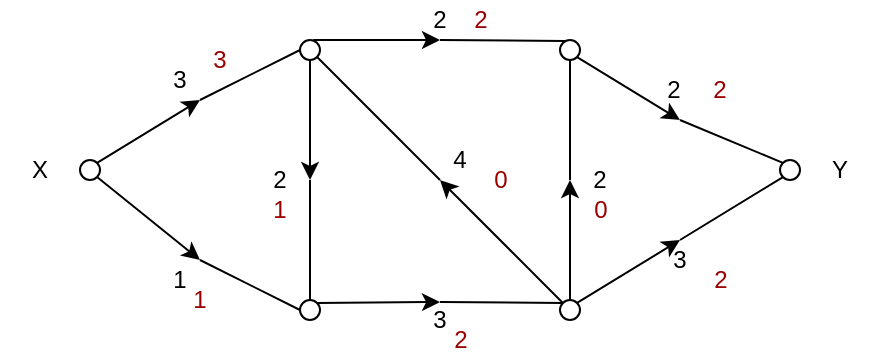 <mxfile version="13.7.9" type="device"><diagram id="yJxDGOlWxl--KYtaHB6E" name="Page-1"><mxGraphModel dx="573" dy="335" grid="1" gridSize="10" guides="1" tooltips="1" connect="1" arrows="1" fold="1" page="1" pageScale="1" pageWidth="850" pageHeight="1100" math="0" shadow="0"><root><mxCell id="0"/><mxCell id="1" parent="0"/><mxCell id="zoKzXYsIlCiXTefr4vhg-23" value="" style="ellipse;whiteSpace=wrap;html=1;aspect=fixed;" vertex="1" parent="1"><mxGeometry x="270" y="110" width="10" height="10" as="geometry"/></mxCell><mxCell id="zoKzXYsIlCiXTefr4vhg-26" value="" style="ellipse;whiteSpace=wrap;html=1;aspect=fixed;" vertex="1" parent="1"><mxGeometry x="270" y="240" width="10" height="10" as="geometry"/></mxCell><mxCell id="zoKzXYsIlCiXTefr4vhg-27" value="" style="ellipse;whiteSpace=wrap;html=1;aspect=fixed;" vertex="1" parent="1"><mxGeometry x="400" y="110" width="10" height="10" as="geometry"/></mxCell><mxCell id="zoKzXYsIlCiXTefr4vhg-28" value="" style="ellipse;whiteSpace=wrap;html=1;aspect=fixed;" vertex="1" parent="1"><mxGeometry x="160" y="170" width="10" height="10" as="geometry"/></mxCell><mxCell id="zoKzXYsIlCiXTefr4vhg-29" value="" style="ellipse;whiteSpace=wrap;html=1;aspect=fixed;" vertex="1" parent="1"><mxGeometry x="510" y="170" width="10" height="10" as="geometry"/></mxCell><mxCell id="zoKzXYsIlCiXTefr4vhg-30" value="" style="ellipse;whiteSpace=wrap;html=1;aspect=fixed;" vertex="1" parent="1"><mxGeometry x="400" y="240" width="10" height="10" as="geometry"/></mxCell><mxCell id="zoKzXYsIlCiXTefr4vhg-36" value="" style="endArrow=classic;html=1;exitX=1;exitY=0;exitDx=0;exitDy=0;" edge="1" parent="1" source="zoKzXYsIlCiXTefr4vhg-28"><mxGeometry width="50" height="50" relative="1" as="geometry"><mxPoint x="170" y="180" as="sourcePoint"/><mxPoint x="220" y="140" as="targetPoint"/></mxGeometry></mxCell><mxCell id="zoKzXYsIlCiXTefr4vhg-38" value="" style="endArrow=classic;html=1;exitX=1;exitY=1;exitDx=0;exitDy=0;" edge="1" parent="1" source="zoKzXYsIlCiXTefr4vhg-28"><mxGeometry width="50" height="50" relative="1" as="geometry"><mxPoint x="178.536" y="181.464" as="sourcePoint"/><mxPoint x="220" y="220" as="targetPoint"/></mxGeometry></mxCell><mxCell id="zoKzXYsIlCiXTefr4vhg-40" value="" style="endArrow=none;html=1;exitX=0;exitY=0.5;exitDx=0;exitDy=0;" edge="1" parent="1" source="zoKzXYsIlCiXTefr4vhg-26"><mxGeometry width="50" height="50" relative="1" as="geometry"><mxPoint x="330" y="140" as="sourcePoint"/><mxPoint x="220" y="220" as="targetPoint"/></mxGeometry></mxCell><mxCell id="zoKzXYsIlCiXTefr4vhg-41" value="" style="endArrow=none;html=1;exitX=0;exitY=0.5;exitDx=0;exitDy=0;" edge="1" parent="1" source="zoKzXYsIlCiXTefr4vhg-23"><mxGeometry width="50" height="50" relative="1" as="geometry"><mxPoint x="280" y="245" as="sourcePoint"/><mxPoint x="220" y="140" as="targetPoint"/></mxGeometry></mxCell><mxCell id="zoKzXYsIlCiXTefr4vhg-46" value="" style="endArrow=classic;html=1;exitX=1;exitY=0;exitDx=0;exitDy=0;" edge="1" parent="1" source="zoKzXYsIlCiXTefr4vhg-26"><mxGeometry width="50" height="50" relative="1" as="geometry"><mxPoint x="290" y="241" as="sourcePoint"/><mxPoint x="340" y="241" as="targetPoint"/></mxGeometry></mxCell><mxCell id="zoKzXYsIlCiXTefr4vhg-48" value="" style="endArrow=none;html=1;entryX=0;entryY=0;entryDx=0;entryDy=0;" edge="1" parent="1" target="zoKzXYsIlCiXTefr4vhg-30"><mxGeometry width="50" height="50" relative="1" as="geometry"><mxPoint x="340" y="241" as="sourcePoint"/><mxPoint x="430" y="270" as="targetPoint"/></mxGeometry></mxCell><mxCell id="zoKzXYsIlCiXTefr4vhg-49" value="" style="endArrow=classic;html=1;exitX=0.658;exitY=0.003;exitDx=0;exitDy=0;exitPerimeter=0;" edge="1" parent="1" source="zoKzXYsIlCiXTefr4vhg-23"><mxGeometry width="50" height="50" relative="1" as="geometry"><mxPoint x="300" y="160" as="sourcePoint"/><mxPoint x="340" y="110" as="targetPoint"/></mxGeometry></mxCell><mxCell id="zoKzXYsIlCiXTefr4vhg-51" value="" style="endArrow=none;html=1;entryX=0.265;entryY=0.049;entryDx=0;entryDy=0;entryPerimeter=0;" edge="1" parent="1" target="zoKzXYsIlCiXTefr4vhg-27"><mxGeometry width="50" height="50" relative="1" as="geometry"><mxPoint x="340" y="110" as="sourcePoint"/><mxPoint x="390" y="111" as="targetPoint"/></mxGeometry></mxCell><mxCell id="zoKzXYsIlCiXTefr4vhg-54" value="" style="endArrow=classic;html=1;exitX=1;exitY=1;exitDx=0;exitDy=0;" edge="1" parent="1" source="zoKzXYsIlCiXTefr4vhg-27"><mxGeometry width="50" height="50" relative="1" as="geometry"><mxPoint x="450" y="170" as="sourcePoint"/><mxPoint x="460" y="150" as="targetPoint"/></mxGeometry></mxCell><mxCell id="zoKzXYsIlCiXTefr4vhg-55" value="" style="endArrow=none;html=1;entryX=0;entryY=0;entryDx=0;entryDy=0;" edge="1" parent="1" target="zoKzXYsIlCiXTefr4vhg-29"><mxGeometry width="50" height="50" relative="1" as="geometry"><mxPoint x="460" y="150" as="sourcePoint"/><mxPoint x="520" y="150" as="targetPoint"/></mxGeometry></mxCell><mxCell id="zoKzXYsIlCiXTefr4vhg-56" value="" style="endArrow=classic;html=1;exitX=1;exitY=0;exitDx=0;exitDy=0;" edge="1" parent="1" source="zoKzXYsIlCiXTefr4vhg-30"><mxGeometry width="50" height="50" relative="1" as="geometry"><mxPoint x="430" y="280" as="sourcePoint"/><mxPoint x="460" y="210" as="targetPoint"/></mxGeometry></mxCell><mxCell id="zoKzXYsIlCiXTefr4vhg-57" value="" style="endArrow=none;html=1;entryX=0;entryY=1;entryDx=0;entryDy=0;" edge="1" parent="1" target="zoKzXYsIlCiXTefr4vhg-29"><mxGeometry width="50" height="50" relative="1" as="geometry"><mxPoint x="460" y="210" as="sourcePoint"/><mxPoint x="500" y="200" as="targetPoint"/></mxGeometry></mxCell><mxCell id="zoKzXYsIlCiXTefr4vhg-58" value="" style="endArrow=classic;html=1;exitX=0.5;exitY=1;exitDx=0;exitDy=0;" edge="1" parent="1" source="zoKzXYsIlCiXTefr4vhg-23"><mxGeometry width="50" height="50" relative="1" as="geometry"><mxPoint x="260" y="200" as="sourcePoint"/><mxPoint x="275" y="180" as="targetPoint"/></mxGeometry></mxCell><mxCell id="zoKzXYsIlCiXTefr4vhg-61" value="" style="endArrow=none;html=1;exitX=0.5;exitY=0;exitDx=0;exitDy=0;" edge="1" parent="1" source="zoKzXYsIlCiXTefr4vhg-26"><mxGeometry width="50" height="50" relative="1" as="geometry"><mxPoint x="260" y="230" as="sourcePoint"/><mxPoint x="275" y="180" as="targetPoint"/></mxGeometry></mxCell><mxCell id="zoKzXYsIlCiXTefr4vhg-62" value="" style="endArrow=classic;html=1;exitX=0.5;exitY=0;exitDx=0;exitDy=0;" edge="1" parent="1" source="zoKzXYsIlCiXTefr4vhg-30"><mxGeometry width="50" height="50" relative="1" as="geometry"><mxPoint x="410" y="230" as="sourcePoint"/><mxPoint x="405" y="180" as="targetPoint"/></mxGeometry></mxCell><mxCell id="zoKzXYsIlCiXTefr4vhg-63" value="" style="endArrow=none;html=1;entryX=0.5;entryY=1;entryDx=0;entryDy=0;" edge="1" parent="1" target="zoKzXYsIlCiXTefr4vhg-27"><mxGeometry width="50" height="50" relative="1" as="geometry"><mxPoint x="405" y="180" as="sourcePoint"/><mxPoint x="430" y="180" as="targetPoint"/></mxGeometry></mxCell><mxCell id="zoKzXYsIlCiXTefr4vhg-64" value="" style="endArrow=classic;html=1;exitX=0;exitY=0;exitDx=0;exitDy=0;" edge="1" parent="1" source="zoKzXYsIlCiXTefr4vhg-30"><mxGeometry width="50" height="50" relative="1" as="geometry"><mxPoint x="350" y="210" as="sourcePoint"/><mxPoint x="340" y="180" as="targetPoint"/></mxGeometry></mxCell><mxCell id="zoKzXYsIlCiXTefr4vhg-65" value="" style="endArrow=none;html=1;entryX=1;entryY=1;entryDx=0;entryDy=0;" edge="1" parent="1" target="zoKzXYsIlCiXTefr4vhg-23"><mxGeometry width="50" height="50" relative="1" as="geometry"><mxPoint x="340" y="180" as="sourcePoint"/><mxPoint x="400" y="160" as="targetPoint"/></mxGeometry></mxCell><mxCell id="zoKzXYsIlCiXTefr4vhg-67" value="3" style="text;html=1;strokeColor=none;fillColor=none;align=center;verticalAlign=middle;whiteSpace=wrap;rounded=0;" vertex="1" parent="1"><mxGeometry x="190" y="120" width="40" height="20" as="geometry"/></mxCell><mxCell id="zoKzXYsIlCiXTefr4vhg-68" value="1" style="text;html=1;strokeColor=none;fillColor=none;align=center;verticalAlign=middle;whiteSpace=wrap;rounded=0;" vertex="1" parent="1"><mxGeometry x="190" y="220" width="40" height="20" as="geometry"/></mxCell><mxCell id="zoKzXYsIlCiXTefr4vhg-69" value="4" style="text;html=1;strokeColor=none;fillColor=none;align=center;verticalAlign=middle;whiteSpace=wrap;rounded=0;" vertex="1" parent="1"><mxGeometry x="330" y="160" width="40" height="20" as="geometry"/></mxCell><mxCell id="zoKzXYsIlCiXTefr4vhg-70" value="2" style="text;html=1;strokeColor=none;fillColor=none;align=center;verticalAlign=middle;whiteSpace=wrap;rounded=0;" vertex="1" parent="1"><mxGeometry x="320" y="90" width="40" height="20" as="geometry"/></mxCell><mxCell id="zoKzXYsIlCiXTefr4vhg-71" value="3" style="text;html=1;strokeColor=none;fillColor=none;align=center;verticalAlign=middle;whiteSpace=wrap;rounded=0;" vertex="1" parent="1"><mxGeometry x="320" y="240" width="40" height="20" as="geometry"/></mxCell><mxCell id="zoKzXYsIlCiXTefr4vhg-72" value="2" style="text;html=1;strokeColor=none;fillColor=none;align=center;verticalAlign=middle;whiteSpace=wrap;rounded=0;" vertex="1" parent="1"><mxGeometry x="442.5" y="130" width="27.5" height="10" as="geometry"/></mxCell><mxCell id="zoKzXYsIlCiXTefr4vhg-73" value="3" style="text;html=1;strokeColor=none;fillColor=none;align=center;verticalAlign=middle;whiteSpace=wrap;rounded=0;" vertex="1" parent="1"><mxGeometry x="440" y="210" width="40" height="20" as="geometry"/></mxCell><mxCell id="zoKzXYsIlCiXTefr4vhg-74" value="Y" style="text;html=1;strokeColor=none;fillColor=none;align=center;verticalAlign=middle;whiteSpace=wrap;rounded=0;" vertex="1" parent="1"><mxGeometry x="520" y="165" width="40" height="20" as="geometry"/></mxCell><mxCell id="zoKzXYsIlCiXTefr4vhg-75" value="X" style="text;html=1;strokeColor=none;fillColor=none;align=center;verticalAlign=middle;whiteSpace=wrap;rounded=0;" vertex="1" parent="1"><mxGeometry x="120" y="165" width="40" height="20" as="geometry"/></mxCell><mxCell id="zoKzXYsIlCiXTefr4vhg-76" value="2" style="text;html=1;strokeColor=none;fillColor=none;align=center;verticalAlign=middle;whiteSpace=wrap;rounded=0;" vertex="1" parent="1"><mxGeometry x="400" y="170" width="40" height="20" as="geometry"/></mxCell><mxCell id="zoKzXYsIlCiXTefr4vhg-77" value="2" style="text;html=1;strokeColor=none;fillColor=none;align=center;verticalAlign=middle;whiteSpace=wrap;rounded=0;" vertex="1" parent="1"><mxGeometry x="240" y="170" width="40" height="20" as="geometry"/></mxCell><mxCell id="zoKzXYsIlCiXTefr4vhg-78" value="&lt;font color=&quot;#990000&quot;&gt;3&lt;/font&gt;" style="text;html=1;strokeColor=none;fillColor=none;align=center;verticalAlign=middle;whiteSpace=wrap;rounded=0;" vertex="1" parent="1"><mxGeometry x="210" y="110" width="40" height="20" as="geometry"/></mxCell><mxCell id="zoKzXYsIlCiXTefr4vhg-79" value="&lt;font color=&quot;#990000&quot;&gt;1&lt;/font&gt;" style="text;html=1;strokeColor=none;fillColor=none;align=center;verticalAlign=middle;whiteSpace=wrap;rounded=0;" vertex="1" parent="1"><mxGeometry x="200" y="230" width="40" height="20" as="geometry"/></mxCell><mxCell id="zoKzXYsIlCiXTefr4vhg-80" value="&lt;font color=&quot;#990000&quot;&gt;1&lt;/font&gt;" style="text;html=1;strokeColor=none;fillColor=none;align=center;verticalAlign=middle;whiteSpace=wrap;rounded=0;" vertex="1" parent="1"><mxGeometry x="240" y="185" width="40" height="20" as="geometry"/></mxCell><mxCell id="zoKzXYsIlCiXTefr4vhg-81" value="&lt;font color=&quot;#990000&quot;&gt;2&lt;/font&gt;" style="text;html=1;align=center;verticalAlign=middle;resizable=0;points=[];autosize=1;" vertex="1" parent="1"><mxGeometry x="350" y="90" width="20" height="20" as="geometry"/></mxCell><mxCell id="zoKzXYsIlCiXTefr4vhg-82" value="&lt;font color=&quot;#990000&quot;&gt;0&lt;/font&gt;" style="text;html=1;align=center;verticalAlign=middle;resizable=0;points=[];autosize=1;" vertex="1" parent="1"><mxGeometry x="360" y="170" width="20" height="20" as="geometry"/></mxCell><mxCell id="zoKzXYsIlCiXTefr4vhg-83" value="&lt;font color=&quot;#990000&quot;&gt;2&lt;/font&gt;" style="text;html=1;align=center;verticalAlign=middle;resizable=0;points=[];autosize=1;" vertex="1" parent="1"><mxGeometry x="340" y="250" width="20" height="20" as="geometry"/></mxCell><mxCell id="zoKzXYsIlCiXTefr4vhg-84" value="&lt;font color=&quot;#990000&quot;&gt;0&lt;/font&gt;" style="text;html=1;strokeColor=none;fillColor=none;align=center;verticalAlign=middle;whiteSpace=wrap;rounded=0;" vertex="1" parent="1"><mxGeometry x="407.5" y="185" width="25" height="20" as="geometry"/></mxCell><mxCell id="zoKzXYsIlCiXTefr4vhg-85" value="&lt;font color=&quot;#990000&quot;&gt;2&lt;/font&gt;" style="text;html=1;align=center;verticalAlign=middle;resizable=0;points=[];autosize=1;" vertex="1" parent="1"><mxGeometry x="470" y="220" width="20" height="20" as="geometry"/></mxCell><mxCell id="zoKzXYsIlCiXTefr4vhg-86" value="&lt;font color=&quot;#990000&quot;&gt;2&lt;/font&gt;" style="text;html=1;strokeColor=none;fillColor=none;align=center;verticalAlign=middle;whiteSpace=wrap;rounded=0;" vertex="1" parent="1"><mxGeometry x="460" y="125" width="40" height="20" as="geometry"/></mxCell></root></mxGraphModel></diagram></mxfile>